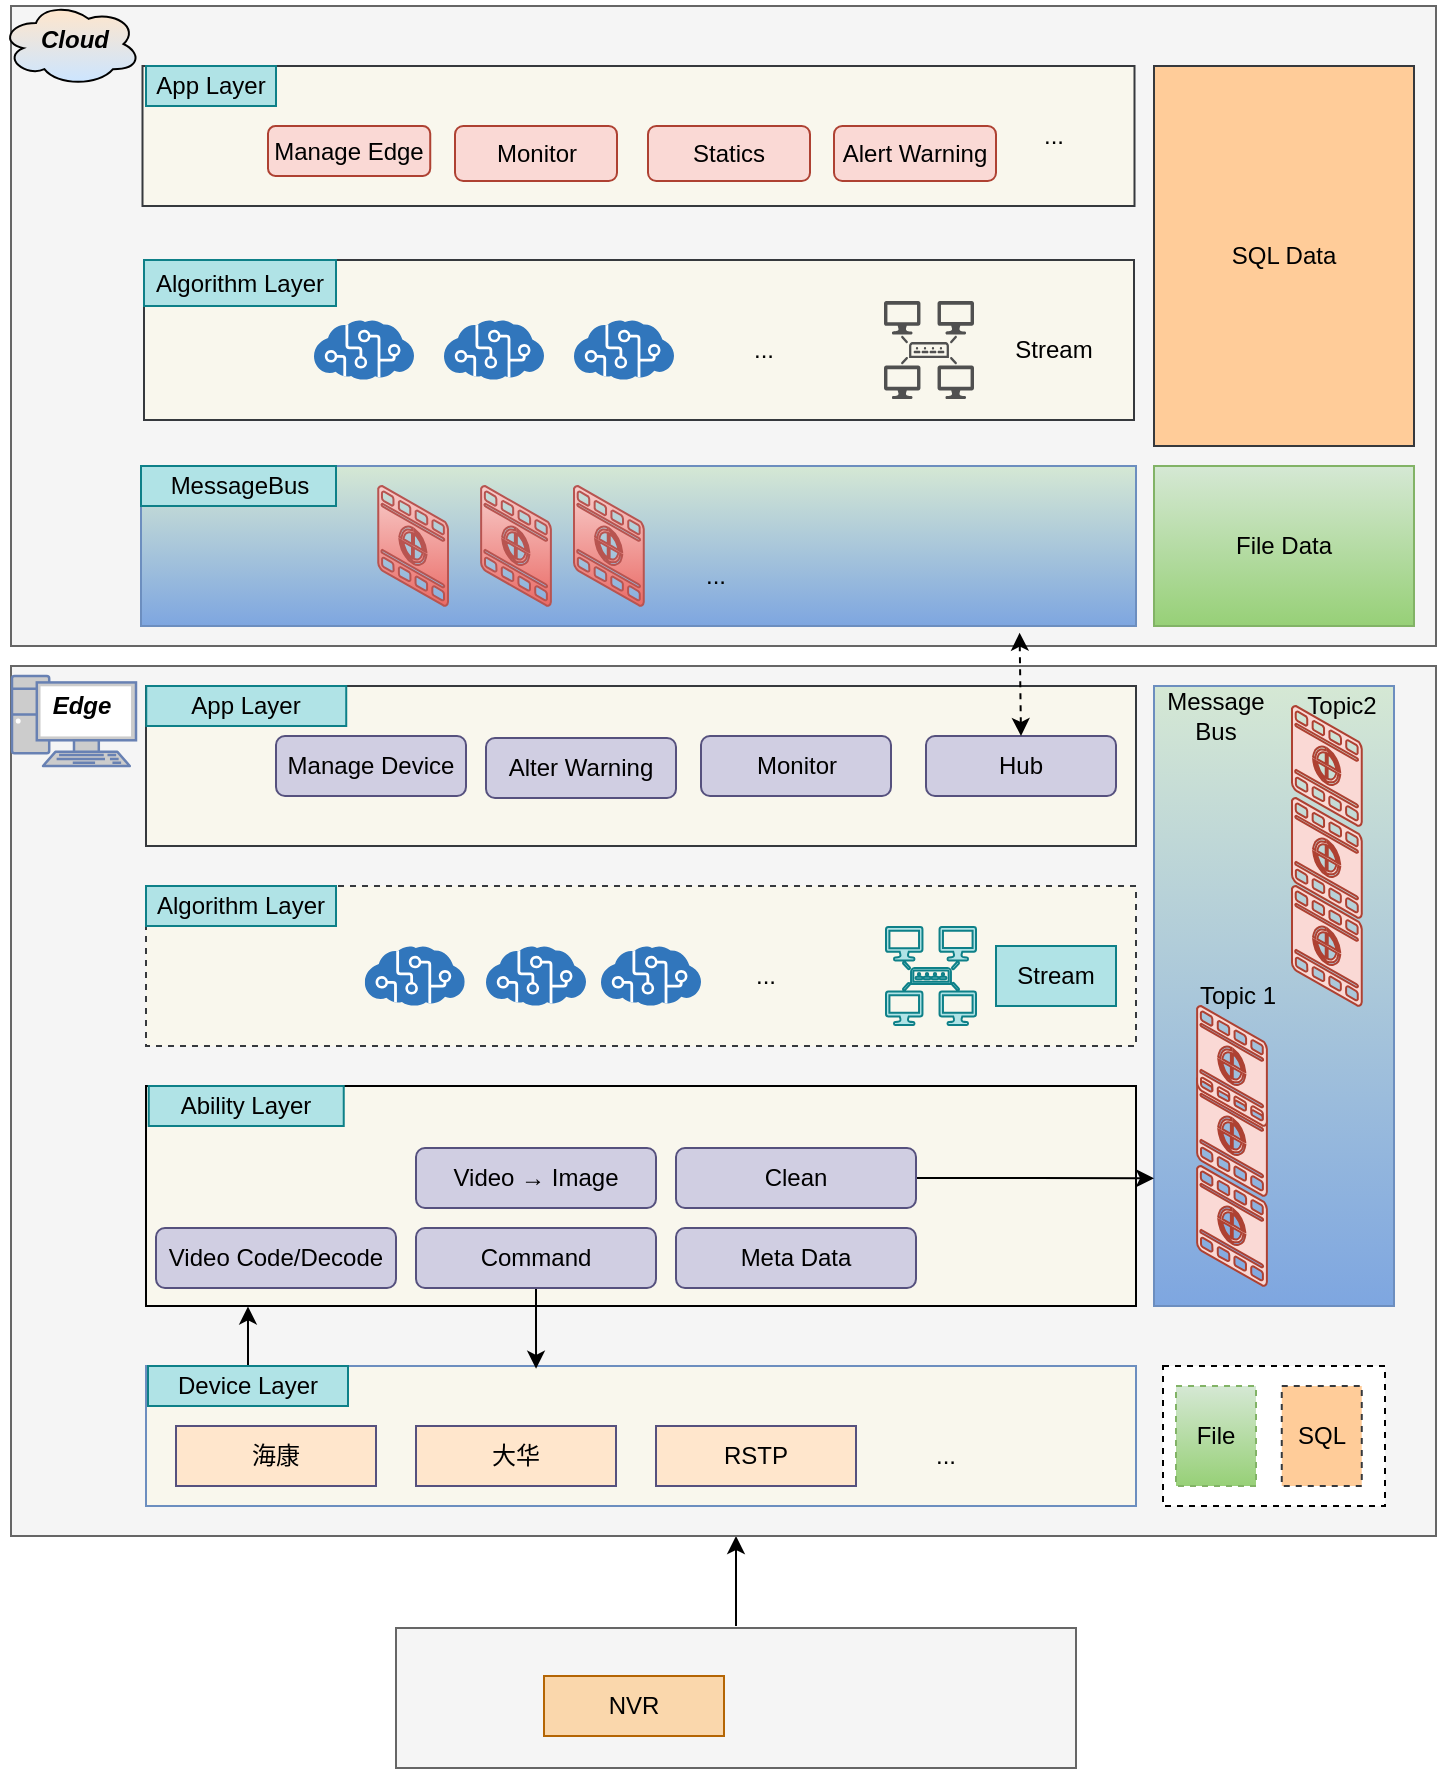 <mxfile version="16.6.5" type="github">
  <diagram id="zysH_MN9FjRer_7VrNoe" name="Page-1">
    <mxGraphModel dx="1038" dy="571" grid="1" gridSize="10" guides="1" tooltips="1" connect="1" arrows="1" fold="1" page="1" pageScale="1" pageWidth="827" pageHeight="1169" math="0" shadow="0">
      <root>
        <mxCell id="0" />
        <mxCell id="1" parent="0" />
        <mxCell id="rYequQ2dtKzdK-yXNaAb-169" style="edgeStyle=orthogonalEdgeStyle;rounded=0;orthogonalLoop=1;jettySize=auto;html=1;fontColor=#E6E6E6;" edge="1" parent="1">
          <mxGeometry relative="1" as="geometry">
            <mxPoint x="430" y="785" as="targetPoint" />
            <mxPoint x="430" y="830" as="sourcePoint" />
          </mxGeometry>
        </mxCell>
        <mxCell id="rYequQ2dtKzdK-yXNaAb-166" value="" style="rounded=0;whiteSpace=wrap;html=1;fillColor=#f5f5f5;fontColor=#333333;strokeColor=#666666;" vertex="1" parent="1">
          <mxGeometry x="260" y="831" width="340" height="70" as="geometry" />
        </mxCell>
        <mxCell id="rYequQ2dtKzdK-yXNaAb-129" value="" style="rounded=0;whiteSpace=wrap;html=1;fillColor=#f5f5f5;fontColor=#333333;strokeColor=#666666;" vertex="1" parent="1">
          <mxGeometry x="67.5" y="350" width="712.5" height="435" as="geometry" />
        </mxCell>
        <mxCell id="rYequQ2dtKzdK-yXNaAb-150" value="" style="fontColor=#0066CC;verticalAlign=top;verticalLabelPosition=bottom;labelPosition=center;align=center;html=1;outlineConnect=0;fillColor=#CCCCCC;strokeColor=#6881B3;gradientColor=none;gradientDirection=north;strokeWidth=2;shape=mxgraph.networks.pc;" vertex="1" parent="1">
          <mxGeometry x="68" y="355" width="62" height="45" as="geometry" />
        </mxCell>
        <mxCell id="rYequQ2dtKzdK-yXNaAb-127" value="" style="rounded=0;whiteSpace=wrap;html=1;fillColor=#f5f5f5;fontColor=#333333;strokeColor=#666666;" vertex="1" parent="1">
          <mxGeometry x="67.5" y="20" width="712.5" height="320" as="geometry" />
        </mxCell>
        <mxCell id="rYequQ2dtKzdK-yXNaAb-145" value="" style="ellipse;shape=cloud;whiteSpace=wrap;html=1;fillColor=#FFE6CC;gradientColor=#CCE5FF;" vertex="1" parent="1">
          <mxGeometry x="62.5" y="18" width="70" height="42" as="geometry" />
        </mxCell>
        <mxCell id="rYequQ2dtKzdK-yXNaAb-1" value="NVR" style="rounded=0;whiteSpace=wrap;html=1;fillColor=#fad7ac;strokeColor=#b46504;" vertex="1" parent="1">
          <mxGeometry x="334" y="855" width="90" height="30" as="geometry" />
        </mxCell>
        <mxCell id="rYequQ2dtKzdK-yXNaAb-3" value="" style="shape=image;html=1;verticalAlign=top;verticalLabelPosition=bottom;labelBackgroundColor=#ffffff;imageAspect=0;aspect=fixed;image=https://cdn0.iconfinder.com/data/icons/security-double-color-red-and-black-vol-1/52/camera__capture__device__technology-128.png;fontColor=#E6E6E6;" vertex="1" parent="1">
          <mxGeometry x="475" y="850" width="40" height="40" as="geometry" />
        </mxCell>
        <mxCell id="rYequQ2dtKzdK-yXNaAb-16" value="" style="rounded=0;whiteSpace=wrap;html=1;fillColor=#F9F7ED;strokeColor=#6c8ebf;" vertex="1" parent="1">
          <mxGeometry x="135" y="700" width="495" height="70" as="geometry" />
        </mxCell>
        <mxCell id="rYequQ2dtKzdK-yXNaAb-165" style="edgeStyle=orthogonalEdgeStyle;rounded=0;orthogonalLoop=1;jettySize=auto;html=1;entryX=0.103;entryY=1.002;entryDx=0;entryDy=0;entryPerimeter=0;fontColor=#E6E6E6;" edge="1" parent="1" source="rYequQ2dtKzdK-yXNaAb-17" target="rYequQ2dtKzdK-yXNaAb-24">
          <mxGeometry relative="1" as="geometry" />
        </mxCell>
        <mxCell id="rYequQ2dtKzdK-yXNaAb-17" value="Device Layer" style="text;html=1;strokeColor=#0e8088;fillColor=#b0e3e6;align=center;verticalAlign=middle;whiteSpace=wrap;rounded=0;" vertex="1" parent="1">
          <mxGeometry x="136" y="700" width="100" height="20" as="geometry" />
        </mxCell>
        <mxCell id="rYequQ2dtKzdK-yXNaAb-18" value="海康" style="rounded=0;whiteSpace=wrap;html=1;fillColor=#ffe6cc;strokeColor=#56517E;" vertex="1" parent="1">
          <mxGeometry x="150" y="730" width="100" height="30" as="geometry" />
        </mxCell>
        <mxCell id="rYequQ2dtKzdK-yXNaAb-19" value="大华" style="rounded=0;whiteSpace=wrap;html=1;fillColor=#ffe6cc;strokeColor=#56517E;" vertex="1" parent="1">
          <mxGeometry x="270" y="730" width="100" height="30" as="geometry" />
        </mxCell>
        <mxCell id="rYequQ2dtKzdK-yXNaAb-20" value="RSTP" style="rounded=0;whiteSpace=wrap;html=1;fillColor=#ffe6cc;strokeColor=#56517E;" vertex="1" parent="1">
          <mxGeometry x="390" y="730" width="100" height="30" as="geometry" />
        </mxCell>
        <mxCell id="rYequQ2dtKzdK-yXNaAb-22" value="" style="rounded=0;whiteSpace=wrap;html=1;fillColor=#D5E8D4;gradientColor=#7ea6e0;strokeColor=#6c8ebf;" vertex="1" parent="1">
          <mxGeometry x="639" y="360" width="120" height="310" as="geometry" />
        </mxCell>
        <mxCell id="rYequQ2dtKzdK-yXNaAb-21" value="..." style="text;html=1;strokeColor=none;fillColor=none;align=center;verticalAlign=middle;whiteSpace=wrap;rounded=0;" vertex="1" parent="1">
          <mxGeometry x="505" y="730" width="60" height="30" as="geometry" />
        </mxCell>
        <mxCell id="rYequQ2dtKzdK-yXNaAb-23" value="Message Bus" style="text;html=1;strokeColor=none;fillColor=none;align=center;verticalAlign=middle;whiteSpace=wrap;rounded=0;" vertex="1" parent="1">
          <mxGeometry x="640" y="360" width="60" height="30" as="geometry" />
        </mxCell>
        <mxCell id="rYequQ2dtKzdK-yXNaAb-24" value="" style="rounded=0;whiteSpace=wrap;html=1;fillColor=#F9F7ED;" vertex="1" parent="1">
          <mxGeometry x="135" y="560" width="495" height="110" as="geometry" />
        </mxCell>
        <mxCell id="rYequQ2dtKzdK-yXNaAb-25" value="Ability Layer" style="text;html=1;strokeColor=#0e8088;fillColor=#b0e3e6;align=center;verticalAlign=middle;whiteSpace=wrap;rounded=0;" vertex="1" parent="1">
          <mxGeometry x="136.37" y="560" width="97.5" height="20" as="geometry" />
        </mxCell>
        <mxCell id="rYequQ2dtKzdK-yXNaAb-26" value="Video Code/Decode" style="rounded=1;whiteSpace=wrap;html=1;fillColor=#d0cee2;strokeColor=#56517e;" vertex="1" parent="1">
          <mxGeometry x="140" y="631" width="120" height="30" as="geometry" />
        </mxCell>
        <mxCell id="rYequQ2dtKzdK-yXNaAb-44" style="edgeStyle=orthogonalEdgeStyle;rounded=0;orthogonalLoop=1;jettySize=auto;html=1;entryX=0.394;entryY=0.02;entryDx=0;entryDy=0;entryPerimeter=0;" edge="1" parent="1" source="rYequQ2dtKzdK-yXNaAb-27" target="rYequQ2dtKzdK-yXNaAb-16">
          <mxGeometry relative="1" as="geometry" />
        </mxCell>
        <mxCell id="rYequQ2dtKzdK-yXNaAb-27" value="Command" style="rounded=1;whiteSpace=wrap;html=1;fillColor=#d0cee2;strokeColor=#56517e;" vertex="1" parent="1">
          <mxGeometry x="270" y="631" width="120" height="30" as="geometry" />
        </mxCell>
        <mxCell id="rYequQ2dtKzdK-yXNaAb-28" value="Meta Data" style="rounded=1;whiteSpace=wrap;html=1;fillColor=#d0cee2;strokeColor=#56517e;" vertex="1" parent="1">
          <mxGeometry x="400" y="631" width="120" height="30" as="geometry" />
        </mxCell>
        <mxCell id="rYequQ2dtKzdK-yXNaAb-29" value="" style="verticalLabelPosition=bottom;html=1;verticalAlign=top;strokeWidth=1;align=center;outlineConnect=0;dashed=0;outlineConnect=0;shape=mxgraph.aws3d.image;strokeColor=#ae4132;fillColor=#fad9d5;aspect=fixed;" vertex="1" parent="1">
          <mxGeometry x="660.56" y="600" width="34.88" height="60" as="geometry" />
        </mxCell>
        <mxCell id="rYequQ2dtKzdK-yXNaAb-30" value="" style="verticalLabelPosition=bottom;html=1;verticalAlign=top;strokeWidth=1;align=center;outlineConnect=0;dashed=0;outlineConnect=0;shape=mxgraph.aws3d.image;strokeColor=#ae4132;fillColor=#fad9d5;aspect=fixed;" vertex="1" parent="1">
          <mxGeometry x="660.56" y="555" width="34.88" height="60" as="geometry" />
        </mxCell>
        <mxCell id="rYequQ2dtKzdK-yXNaAb-36" value="" style="rounded=0;whiteSpace=wrap;html=1;dashed=1;fillColor=#f9f7ed;strokeColor=#36393d;" vertex="1" parent="1">
          <mxGeometry x="135" y="460" width="495" height="80" as="geometry" />
        </mxCell>
        <mxCell id="rYequQ2dtKzdK-yXNaAb-79" style="edgeStyle=orthogonalEdgeStyle;rounded=0;orthogonalLoop=1;jettySize=auto;html=1;entryX=0;entryY=0.794;entryDx=0;entryDy=0;entryPerimeter=0;" edge="1" parent="1" source="rYequQ2dtKzdK-yXNaAb-38" target="rYequQ2dtKzdK-yXNaAb-22">
          <mxGeometry relative="1" as="geometry" />
        </mxCell>
        <mxCell id="rYequQ2dtKzdK-yXNaAb-38" value="Clean" style="rounded=1;whiteSpace=wrap;html=1;fillColor=#d0cee2;strokeColor=#56517e;" vertex="1" parent="1">
          <mxGeometry x="400" y="591" width="120" height="30" as="geometry" />
        </mxCell>
        <mxCell id="rYequQ2dtKzdK-yXNaAb-40" value="Video → Image" style="rounded=1;whiteSpace=wrap;html=1;fillColor=#d0cee2;strokeColor=#56517e;" vertex="1" parent="1">
          <mxGeometry x="270" y="591" width="120" height="30" as="geometry" />
        </mxCell>
        <mxCell id="rYequQ2dtKzdK-yXNaAb-45" value="Algorithm Layer" style="text;html=1;strokeColor=#0e8088;fillColor=#b0e3e6;align=center;verticalAlign=middle;whiteSpace=wrap;rounded=0;" vertex="1" parent="1">
          <mxGeometry x="135" y="460" width="95" height="20" as="geometry" />
        </mxCell>
        <mxCell id="rYequQ2dtKzdK-yXNaAb-47" value="" style="sketch=0;aspect=fixed;html=1;points=[];align=center;image;fontSize=12;image=img/lib/mscae/Cognitive_Services.svg;" vertex="1" parent="1">
          <mxGeometry x="244.38" y="490" width="50" height="30" as="geometry" />
        </mxCell>
        <mxCell id="rYequQ2dtKzdK-yXNaAb-48" value="" style="sketch=0;aspect=fixed;html=1;points=[];align=center;image;fontSize=12;image=img/lib/mscae/Cognitive_Services.svg;" vertex="1" parent="1">
          <mxGeometry x="305" y="490" width="50" height="30" as="geometry" />
        </mxCell>
        <mxCell id="rYequQ2dtKzdK-yXNaAb-49" value="" style="sketch=0;aspect=fixed;html=1;points=[];align=center;image;fontSize=12;image=img/lib/mscae/Cognitive_Services.svg;" vertex="1" parent="1">
          <mxGeometry x="362.5" y="490" width="50" height="30" as="geometry" />
        </mxCell>
        <mxCell id="rYequQ2dtKzdK-yXNaAb-50" value="" style="rounded=0;whiteSpace=wrap;html=1;fillColor=#F9F7ED;strokeColor=#36393d;" vertex="1" parent="1">
          <mxGeometry x="135" y="360" width="495" height="80" as="geometry" />
        </mxCell>
        <mxCell id="rYequQ2dtKzdK-yXNaAb-51" value="App Layer" style="text;html=1;strokeColor=#0e8088;fillColor=#b0e3e6;align=center;verticalAlign=middle;whiteSpace=wrap;rounded=0;" vertex="1" parent="1">
          <mxGeometry x="135.12" y="360" width="100" height="20" as="geometry" />
        </mxCell>
        <mxCell id="rYequQ2dtKzdK-yXNaAb-52" value="..." style="text;html=1;strokeColor=none;fillColor=none;align=center;verticalAlign=middle;whiteSpace=wrap;rounded=0;" vertex="1" parent="1">
          <mxGeometry x="415" y="490" width="60" height="30" as="geometry" />
        </mxCell>
        <mxCell id="rYequQ2dtKzdK-yXNaAb-55" value="" style="verticalLabelPosition=bottom;html=1;verticalAlign=top;strokeWidth=1;align=center;outlineConnect=0;dashed=0;outlineConnect=0;shape=mxgraph.aws3d.image;strokeColor=#ae4132;fillColor=#fad9d5;aspect=fixed;" vertex="1" parent="1">
          <mxGeometry x="660.56" y="520" width="34.88" height="60" as="geometry" />
        </mxCell>
        <mxCell id="rYequQ2dtKzdK-yXNaAb-57" value="Manage Device" style="rounded=1;whiteSpace=wrap;html=1;fillColor=#d0cee2;strokeColor=#56517e;" vertex="1" parent="1">
          <mxGeometry x="200" y="385" width="95" height="30" as="geometry" />
        </mxCell>
        <mxCell id="rYequQ2dtKzdK-yXNaAb-59" value="" style="verticalLabelPosition=bottom;html=1;verticalAlign=top;strokeWidth=1;align=center;outlineConnect=0;dashed=0;outlineConnect=0;shape=mxgraph.aws3d.image;strokeColor=#ae4132;fillColor=#fad9d5;aspect=fixed;" vertex="1" parent="1">
          <mxGeometry x="708" y="460" width="34.88" height="60" as="geometry" />
        </mxCell>
        <mxCell id="rYequQ2dtKzdK-yXNaAb-60" value="" style="verticalLabelPosition=bottom;html=1;verticalAlign=top;strokeWidth=1;align=center;outlineConnect=0;dashed=0;outlineConnect=0;shape=mxgraph.aws3d.image;strokeColor=#ae4132;fillColor=#fad9d5;aspect=fixed;" vertex="1" parent="1">
          <mxGeometry x="708" y="416" width="34.88" height="60" as="geometry" />
        </mxCell>
        <mxCell id="rYequQ2dtKzdK-yXNaAb-61" value="" style="verticalLabelPosition=bottom;html=1;verticalAlign=top;strokeWidth=1;align=center;outlineConnect=0;dashed=0;outlineConnect=0;shape=mxgraph.aws3d.image;strokeColor=#ae4132;fillColor=#fad9d5;aspect=fixed;" vertex="1" parent="1">
          <mxGeometry x="708" y="370" width="34.88" height="60" as="geometry" />
        </mxCell>
        <mxCell id="rYequQ2dtKzdK-yXNaAb-63" value="Topic 1" style="text;html=1;strokeColor=none;fillColor=none;align=center;verticalAlign=middle;whiteSpace=wrap;rounded=0;" vertex="1" parent="1">
          <mxGeometry x="655" y="499.5" width="52" height="30" as="geometry" />
        </mxCell>
        <mxCell id="rYequQ2dtKzdK-yXNaAb-64" value="Topic2" style="text;html=1;strokeColor=none;fillColor=none;align=center;verticalAlign=middle;whiteSpace=wrap;rounded=0;" vertex="1" parent="1">
          <mxGeometry x="707" y="355" width="52" height="30" as="geometry" />
        </mxCell>
        <mxCell id="rYequQ2dtKzdK-yXNaAb-65" value="Alter Warning" style="rounded=1;whiteSpace=wrap;html=1;fillColor=#d0cee2;strokeColor=#56517e;" vertex="1" parent="1">
          <mxGeometry x="305" y="386" width="95" height="30" as="geometry" />
        </mxCell>
        <mxCell id="rYequQ2dtKzdK-yXNaAb-67" value="Monitor" style="rounded=1;whiteSpace=wrap;html=1;fillColor=#d0cee2;strokeColor=#56517e;" vertex="1" parent="1">
          <mxGeometry x="412.5" y="385" width="95" height="30" as="geometry" />
        </mxCell>
        <mxCell id="rYequQ2dtKzdK-yXNaAb-81" value="" style="sketch=0;pointerEvents=1;shadow=0;dashed=0;html=1;strokeColor=#0e8088;fillColor=#b0e3e6;labelPosition=center;verticalLabelPosition=bottom;verticalAlign=top;outlineConnect=0;align=center;shape=mxgraph.office.servers.topology_builder;" vertex="1" parent="1">
          <mxGeometry x="505" y="480.5" width="45" height="49" as="geometry" />
        </mxCell>
        <mxCell id="rYequQ2dtKzdK-yXNaAb-83" value="Stream" style="text;html=1;strokeColor=#0e8088;fillColor=#b0e3e6;align=center;verticalAlign=middle;whiteSpace=wrap;rounded=0;" vertex="1" parent="1">
          <mxGeometry x="560" y="490" width="60" height="30" as="geometry" />
        </mxCell>
        <mxCell id="rYequQ2dtKzdK-yXNaAb-84" value="Hub" style="rounded=1;whiteSpace=wrap;html=1;fillColor=#d0cee2;strokeColor=#56517e;" vertex="1" parent="1">
          <mxGeometry x="525" y="385" width="95" height="30" as="geometry" />
        </mxCell>
        <mxCell id="rYequQ2dtKzdK-yXNaAb-86" value="" style="rounded=0;whiteSpace=wrap;html=1;fillColor=#D5E8D4;gradientColor=#7ea6e0;strokeColor=#6c8ebf;" vertex="1" parent="1">
          <mxGeometry x="132.5" y="250" width="497.5" height="80" as="geometry" />
        </mxCell>
        <mxCell id="rYequQ2dtKzdK-yXNaAb-87" value="MessageBus" style="text;html=1;strokeColor=#0e8088;fillColor=#b0e3e6;align=center;verticalAlign=middle;whiteSpace=wrap;rounded=0;" vertex="1" parent="1">
          <mxGeometry x="132.5" y="250" width="97.5" height="20" as="geometry" />
        </mxCell>
        <mxCell id="rYequQ2dtKzdK-yXNaAb-89" value="" style="verticalLabelPosition=bottom;html=1;verticalAlign=top;strokeWidth=1;align=center;outlineConnect=0;dashed=0;outlineConnect=0;shape=mxgraph.aws3d.image;strokeColor=#b85450;fillColor=#f8cecc;aspect=fixed;gradientColor=#ea6b66;" vertex="1" parent="1">
          <mxGeometry x="251.12" y="260" width="34.88" height="60" as="geometry" />
        </mxCell>
        <mxCell id="rYequQ2dtKzdK-yXNaAb-90" value="" style="verticalLabelPosition=bottom;html=1;verticalAlign=top;strokeWidth=1;align=center;outlineConnect=0;dashed=0;outlineConnect=0;shape=mxgraph.aws3d.image;strokeColor=#b85450;fillColor=#f8cecc;aspect=fixed;gradientColor=#ea6b66;" vertex="1" parent="1">
          <mxGeometry x="302.56" y="260" width="34.88" height="60" as="geometry" />
        </mxCell>
        <mxCell id="rYequQ2dtKzdK-yXNaAb-91" value="" style="verticalLabelPosition=bottom;html=1;verticalAlign=top;strokeWidth=1;align=center;outlineConnect=0;dashed=0;outlineConnect=0;shape=mxgraph.aws3d.image;strokeColor=#b85450;fillColor=#f8cecc;aspect=fixed;gradientColor=#ea6b66;" vertex="1" parent="1">
          <mxGeometry x="349" y="260" width="34.88" height="60" as="geometry" />
        </mxCell>
        <mxCell id="rYequQ2dtKzdK-yXNaAb-94" value="" style="endArrow=classic;startArrow=classic;html=1;rounded=0;exitX=0.5;exitY=0;exitDx=0;exitDy=0;entryX=0.883;entryY=1.042;entryDx=0;entryDy=0;entryPerimeter=0;dashed=1;" edge="1" parent="1" source="rYequQ2dtKzdK-yXNaAb-84" target="rYequQ2dtKzdK-yXNaAb-86">
          <mxGeometry width="50" height="50" relative="1" as="geometry">
            <mxPoint x="390" y="460" as="sourcePoint" />
            <mxPoint x="440" y="410" as="targetPoint" />
          </mxGeometry>
        </mxCell>
        <mxCell id="rYequQ2dtKzdK-yXNaAb-95" value="..." style="text;html=1;strokeColor=none;fillColor=none;align=center;verticalAlign=middle;whiteSpace=wrap;rounded=0;" vertex="1" parent="1">
          <mxGeometry x="390" y="290" width="60" height="30" as="geometry" />
        </mxCell>
        <mxCell id="rYequQ2dtKzdK-yXNaAb-112" value="" style="rounded=0;whiteSpace=wrap;html=1;fillColor=#f9f7ed;strokeColor=#36393d;" vertex="1" parent="1">
          <mxGeometry x="134" y="147" width="495" height="80" as="geometry" />
        </mxCell>
        <mxCell id="rYequQ2dtKzdK-yXNaAb-113" value="Algorithm Layer" style="text;html=1;strokeColor=#0e8088;fillColor=#b0e3e6;align=center;verticalAlign=middle;whiteSpace=wrap;rounded=0;" vertex="1" parent="1">
          <mxGeometry x="134" y="147" width="96" height="23" as="geometry" />
        </mxCell>
        <mxCell id="rYequQ2dtKzdK-yXNaAb-114" value="" style="sketch=0;aspect=fixed;html=1;points=[];align=center;image;fontSize=12;image=img/lib/mscae/Cognitive_Services.svg;" vertex="1" parent="1">
          <mxGeometry x="219" y="177" width="50" height="30" as="geometry" />
        </mxCell>
        <mxCell id="rYequQ2dtKzdK-yXNaAb-115" value="" style="sketch=0;aspect=fixed;html=1;points=[];align=center;image;fontSize=12;image=img/lib/mscae/Cognitive_Services.svg;" vertex="1" parent="1">
          <mxGeometry x="284" y="177" width="50" height="30" as="geometry" />
        </mxCell>
        <mxCell id="rYequQ2dtKzdK-yXNaAb-116" value="" style="sketch=0;aspect=fixed;html=1;points=[];align=center;image;fontSize=12;image=img/lib/mscae/Cognitive_Services.svg;" vertex="1" parent="1">
          <mxGeometry x="349" y="177" width="50" height="30" as="geometry" />
        </mxCell>
        <mxCell id="rYequQ2dtKzdK-yXNaAb-117" value="..." style="text;html=1;strokeColor=none;fillColor=none;align=center;verticalAlign=middle;whiteSpace=wrap;rounded=0;" vertex="1" parent="1">
          <mxGeometry x="414" y="177" width="60" height="30" as="geometry" />
        </mxCell>
        <mxCell id="rYequQ2dtKzdK-yXNaAb-118" value="" style="sketch=0;pointerEvents=1;shadow=0;dashed=0;html=1;strokeColor=none;fillColor=#505050;labelPosition=center;verticalLabelPosition=bottom;verticalAlign=top;outlineConnect=0;align=center;shape=mxgraph.office.servers.topology_builder;" vertex="1" parent="1">
          <mxGeometry x="504" y="167.5" width="45" height="49" as="geometry" />
        </mxCell>
        <mxCell id="rYequQ2dtKzdK-yXNaAb-119" value="Stream" style="text;html=1;strokeColor=none;fillColor=none;align=center;verticalAlign=middle;whiteSpace=wrap;rounded=0;" vertex="1" parent="1">
          <mxGeometry x="559" y="177" width="60" height="30" as="geometry" />
        </mxCell>
        <mxCell id="rYequQ2dtKzdK-yXNaAb-120" value="" style="rounded=0;whiteSpace=wrap;html=1;fillColor=#F9F7ED;strokeColor=#36393d;" vertex="1" parent="1">
          <mxGeometry x="133.25" y="50" width="496" height="70" as="geometry" />
        </mxCell>
        <mxCell id="rYequQ2dtKzdK-yXNaAb-121" value="App Layer" style="text;html=1;strokeColor=#0e8088;fillColor=#b0e3e6;align=center;verticalAlign=middle;whiteSpace=wrap;rounded=0;" vertex="1" parent="1">
          <mxGeometry x="135" y="50" width="65" height="20" as="geometry" />
        </mxCell>
        <mxCell id="rYequQ2dtKzdK-yXNaAb-122" value="Manage Edge" style="rounded=1;whiteSpace=wrap;html=1;fillColor=#fad9d5;strokeColor=#ae4132;" vertex="1" parent="1">
          <mxGeometry x="196" y="80" width="81.12" height="25" as="geometry" />
        </mxCell>
        <mxCell id="rYequQ2dtKzdK-yXNaAb-123" value="Monitor" style="rounded=1;whiteSpace=wrap;html=1;fillColor=#fad9d5;strokeColor=#ae4132;" vertex="1" parent="1">
          <mxGeometry x="289.5" y="80" width="81" height="27.5" as="geometry" />
        </mxCell>
        <mxCell id="rYequQ2dtKzdK-yXNaAb-126" value="..." style="text;html=1;strokeColor=none;fillColor=none;align=center;verticalAlign=middle;whiteSpace=wrap;rounded=0;" vertex="1" parent="1">
          <mxGeometry x="559" y="70" width="60" height="30" as="geometry" />
        </mxCell>
        <mxCell id="rYequQ2dtKzdK-yXNaAb-128" value="Cloud" style="text;html=1;strokeColor=none;fillColor=none;align=center;verticalAlign=middle;whiteSpace=wrap;rounded=0;fontStyle=3" vertex="1" parent="1">
          <mxGeometry x="67.5" y="24" width="62.5" height="26" as="geometry" />
        </mxCell>
        <mxCell id="rYequQ2dtKzdK-yXNaAb-130" value="Edge" style="text;html=1;strokeColor=none;fillColor=none;align=center;verticalAlign=middle;whiteSpace=wrap;rounded=0;fontStyle=3" vertex="1" parent="1">
          <mxGeometry x="72.5" y="355" width="60" height="30" as="geometry" />
        </mxCell>
        <mxCell id="rYequQ2dtKzdK-yXNaAb-131" value="File Data" style="rounded=0;whiteSpace=wrap;html=1;fillColor=#d5e8d4;gradientColor=#97d077;strokeColor=#82b366;" vertex="1" parent="1">
          <mxGeometry x="639" y="250" width="130" height="80" as="geometry" />
        </mxCell>
        <mxCell id="rYequQ2dtKzdK-yXNaAb-132" value="" style="rounded=0;whiteSpace=wrap;html=1;dashed=1;" vertex="1" parent="1">
          <mxGeometry x="643.5" y="700" width="111" height="70" as="geometry" />
        </mxCell>
        <mxCell id="rYequQ2dtKzdK-yXNaAb-133" value="SQL Data" style="rounded=0;whiteSpace=wrap;html=1;fillColor=#ffcc99;strokeColor=#36393d;" vertex="1" parent="1">
          <mxGeometry x="639" y="50" width="130" height="190" as="geometry" />
        </mxCell>
        <mxCell id="rYequQ2dtKzdK-yXNaAb-134" value="File" style="rounded=0;whiteSpace=wrap;html=1;dashed=1;fillColor=#d5e8d4;gradientColor=#97d077;strokeColor=#82b366;" vertex="1" parent="1">
          <mxGeometry x="650" y="710" width="40" height="50" as="geometry" />
        </mxCell>
        <mxCell id="rYequQ2dtKzdK-yXNaAb-135" value="SQL" style="rounded=0;whiteSpace=wrap;html=1;dashed=1;fillColor=#ffcc99;strokeColor=#36393d;" vertex="1" parent="1">
          <mxGeometry x="702.88" y="710" width="40" height="50" as="geometry" />
        </mxCell>
        <mxCell id="rYequQ2dtKzdK-yXNaAb-141" value="Statics" style="rounded=1;whiteSpace=wrap;html=1;fillColor=#fad9d5;strokeColor=#ae4132;" vertex="1" parent="1">
          <mxGeometry x="386" y="80" width="81" height="27.5" as="geometry" />
        </mxCell>
        <mxCell id="rYequQ2dtKzdK-yXNaAb-142" value="Alert Warning" style="rounded=1;whiteSpace=wrap;html=1;fillColor=#fad9d5;strokeColor=#ae4132;" vertex="1" parent="1">
          <mxGeometry x="479" y="80" width="81" height="27.5" as="geometry" />
        </mxCell>
      </root>
    </mxGraphModel>
  </diagram>
</mxfile>
